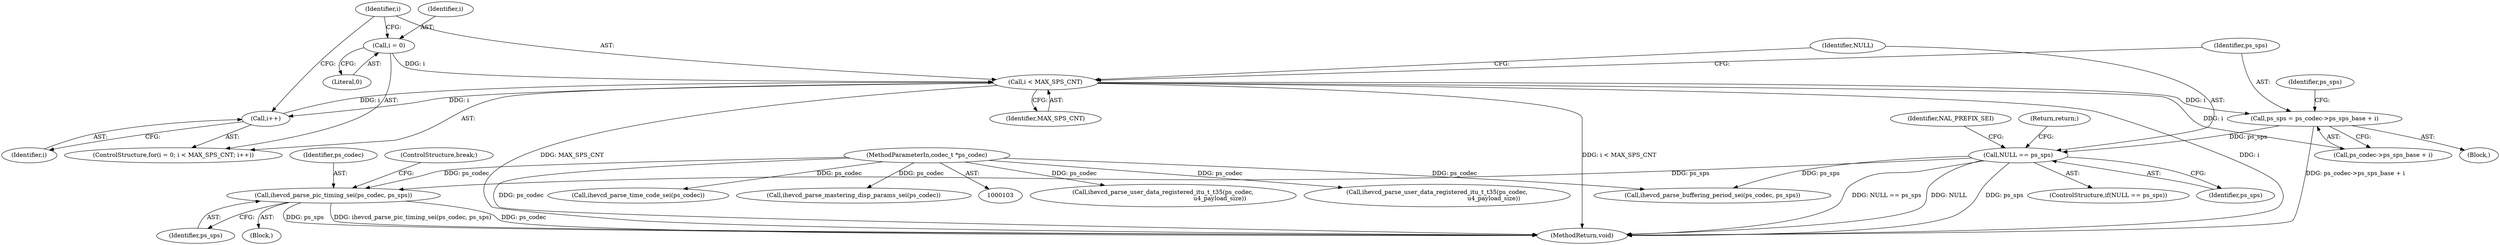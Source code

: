 digraph "0_Android_9f0fb67540d2259e4930d9bd5f1a1a6fb95af862@pointer" {
"1000186" [label="(Call,ihevcd_parse_pic_timing_sei(ps_codec, ps_sps))"];
"1000104" [label="(MethodParameterIn,codec_t *ps_codec)"];
"1000153" [label="(Call,NULL == ps_sps)"];
"1000139" [label="(Call,ps_sps = ps_codec->ps_sps_base + i)"];
"1000133" [label="(Call,i < MAX_SPS_CNT)"];
"1000136" [label="(Call,i++)"];
"1000130" [label="(Call,i = 0)"];
"1000130" [label="(Call,i = 0)"];
"1000139" [label="(Call,ps_sps = ps_codec->ps_sps_base + i)"];
"1000129" [label="(ControlStructure,for(i = 0; i < MAX_SPS_CNT; i++))"];
"1000165" [label="(Block,)"];
"1000160" [label="(Identifier,NAL_PREFIX_SEI)"];
"1000132" [label="(Literal,0)"];
"1000148" [label="(Identifier,ps_sps)"];
"1000157" [label="(Return,return;)"];
"1000134" [label="(Identifier,i)"];
"1000155" [label="(Identifier,ps_sps)"];
"1000104" [label="(MethodParameterIn,codec_t *ps_codec)"];
"1000189" [label="(ControlStructure,break;)"];
"1000153" [label="(Call,NULL == ps_sps)"];
"1000220" [label="(Call,ihevcd_parse_user_data_registered_itu_t_t35(ps_codec,\n                                                            u4_payload_size))"];
"1000186" [label="(Call,ihevcd_parse_pic_timing_sei(ps_codec, ps_sps))"];
"1000141" [label="(Call,ps_codec->ps_sps_base + i)"];
"1000174" [label="(Call,ihevcd_parse_buffering_period_sei(ps_codec, ps_sps))"];
"1000352" [label="(MethodReturn,void)"];
"1000252" [label="(Call,ihevcd_parse_user_data_registered_itu_t_t35(ps_codec,\n                                                            u4_payload_size))"];
"1000135" [label="(Identifier,MAX_SPS_CNT)"];
"1000198" [label="(Call,ihevcd_parse_time_code_sei(ps_codec))"];
"1000209" [label="(Call,ihevcd_parse_mastering_disp_params_sei(ps_codec))"];
"1000136" [label="(Call,i++)"];
"1000133" [label="(Call,i < MAX_SPS_CNT)"];
"1000187" [label="(Identifier,ps_codec)"];
"1000188" [label="(Identifier,ps_sps)"];
"1000152" [label="(ControlStructure,if(NULL == ps_sps))"];
"1000138" [label="(Block,)"];
"1000131" [label="(Identifier,i)"];
"1000137" [label="(Identifier,i)"];
"1000140" [label="(Identifier,ps_sps)"];
"1000154" [label="(Identifier,NULL)"];
"1000186" -> "1000165"  [label="AST: "];
"1000186" -> "1000188"  [label="CFG: "];
"1000187" -> "1000186"  [label="AST: "];
"1000188" -> "1000186"  [label="AST: "];
"1000189" -> "1000186"  [label="CFG: "];
"1000186" -> "1000352"  [label="DDG: ps_sps"];
"1000186" -> "1000352"  [label="DDG: ihevcd_parse_pic_timing_sei(ps_codec, ps_sps)"];
"1000186" -> "1000352"  [label="DDG: ps_codec"];
"1000104" -> "1000186"  [label="DDG: ps_codec"];
"1000153" -> "1000186"  [label="DDG: ps_sps"];
"1000104" -> "1000103"  [label="AST: "];
"1000104" -> "1000352"  [label="DDG: ps_codec"];
"1000104" -> "1000174"  [label="DDG: ps_codec"];
"1000104" -> "1000198"  [label="DDG: ps_codec"];
"1000104" -> "1000209"  [label="DDG: ps_codec"];
"1000104" -> "1000220"  [label="DDG: ps_codec"];
"1000104" -> "1000252"  [label="DDG: ps_codec"];
"1000153" -> "1000152"  [label="AST: "];
"1000153" -> "1000155"  [label="CFG: "];
"1000154" -> "1000153"  [label="AST: "];
"1000155" -> "1000153"  [label="AST: "];
"1000157" -> "1000153"  [label="CFG: "];
"1000160" -> "1000153"  [label="CFG: "];
"1000153" -> "1000352"  [label="DDG: ps_sps"];
"1000153" -> "1000352"  [label="DDG: NULL == ps_sps"];
"1000153" -> "1000352"  [label="DDG: NULL"];
"1000139" -> "1000153"  [label="DDG: ps_sps"];
"1000153" -> "1000174"  [label="DDG: ps_sps"];
"1000139" -> "1000138"  [label="AST: "];
"1000139" -> "1000141"  [label="CFG: "];
"1000140" -> "1000139"  [label="AST: "];
"1000141" -> "1000139"  [label="AST: "];
"1000148" -> "1000139"  [label="CFG: "];
"1000139" -> "1000352"  [label="DDG: ps_codec->ps_sps_base + i"];
"1000133" -> "1000139"  [label="DDG: i"];
"1000133" -> "1000129"  [label="AST: "];
"1000133" -> "1000135"  [label="CFG: "];
"1000134" -> "1000133"  [label="AST: "];
"1000135" -> "1000133"  [label="AST: "];
"1000140" -> "1000133"  [label="CFG: "];
"1000154" -> "1000133"  [label="CFG: "];
"1000133" -> "1000352"  [label="DDG: i"];
"1000133" -> "1000352"  [label="DDG: i < MAX_SPS_CNT"];
"1000133" -> "1000352"  [label="DDG: MAX_SPS_CNT"];
"1000136" -> "1000133"  [label="DDG: i"];
"1000130" -> "1000133"  [label="DDG: i"];
"1000133" -> "1000136"  [label="DDG: i"];
"1000133" -> "1000141"  [label="DDG: i"];
"1000136" -> "1000129"  [label="AST: "];
"1000136" -> "1000137"  [label="CFG: "];
"1000137" -> "1000136"  [label="AST: "];
"1000134" -> "1000136"  [label="CFG: "];
"1000130" -> "1000129"  [label="AST: "];
"1000130" -> "1000132"  [label="CFG: "];
"1000131" -> "1000130"  [label="AST: "];
"1000132" -> "1000130"  [label="AST: "];
"1000134" -> "1000130"  [label="CFG: "];
}

